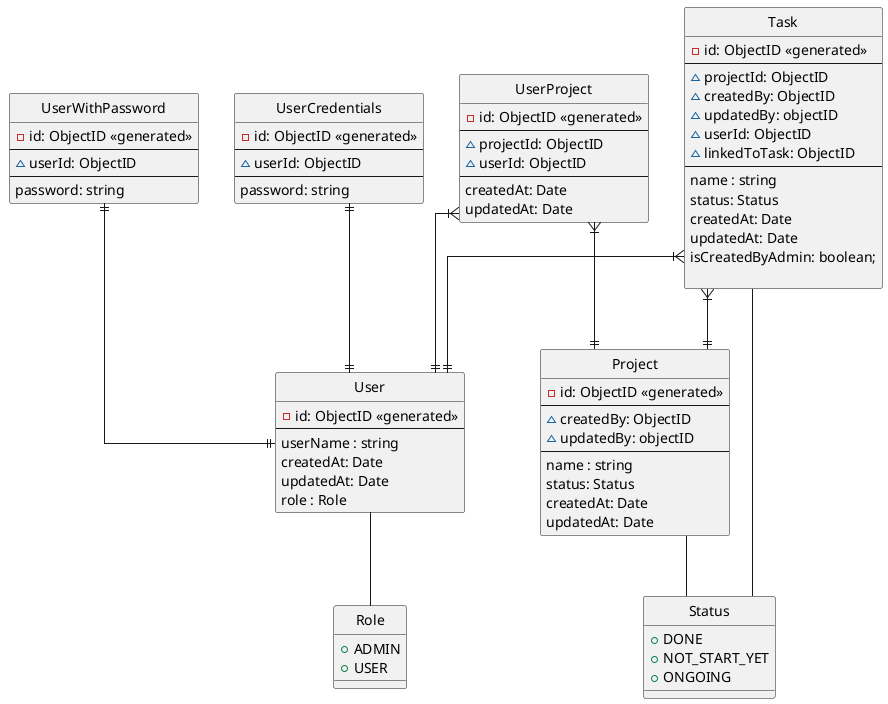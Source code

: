 @startuml Todo
' hide the spot
hide circle

' avoid problems with angled crows feet
skinparam linetype ortho

entity "User" as user {
    -id: ObjectID <<generated>>
    --
    userName : string
    createdAt: Date
    updatedAt: Date
    role : Role
}


entity "Project" as project {
    -id: ObjectID <<generated>>
    --
    ~ createdBy: ObjectID
    ~ updatedBy: objectID
    --
    name : string
    status: Status
    createdAt: Date
    updatedAt: Date
}


entity "UserProject" as userproject {
    -id: ObjectID <<generated>>
    --
    ~ projectId: ObjectID
    ~ userId: ObjectID
    --
    createdAt: Date
    updatedAt: Date
}

entity "UserWithPassword" as userwithpassword {
    -id: ObjectID <<generated>>
    --
    ~ userId: ObjectID
    --
    password: string
}

entity "UserCredentials" as usercredentials {
    -id: ObjectID <<generated>>
    --
    ~ userId: ObjectID
    --
    password: string
}

entity "Task" as task {
    -id: ObjectID <<generated>>
    --
    ~ projectId: ObjectID
    ~ createdBy: ObjectID
    ~ updatedBy: objectID
    ~ userId: ObjectID
    ~ linkedToTask: ObjectID
    --
    name : string
    status: Status
    createdAt: Date
    updatedAt: Date
    isCreatedByAdmin: boolean;

}

enum Status {
    + DONE
    + NOT_START_YET
    + ONGOING
}


enum Role {
    + ADMIN
    + USER
}

userproject }|--|| user
userproject }|--|| project

task }|--|| project
task }|--|| user

user -- Role
task -- Status
project -- Status

usercredentials ||--|| user
userwithpassword ||--|| user

@enduml
